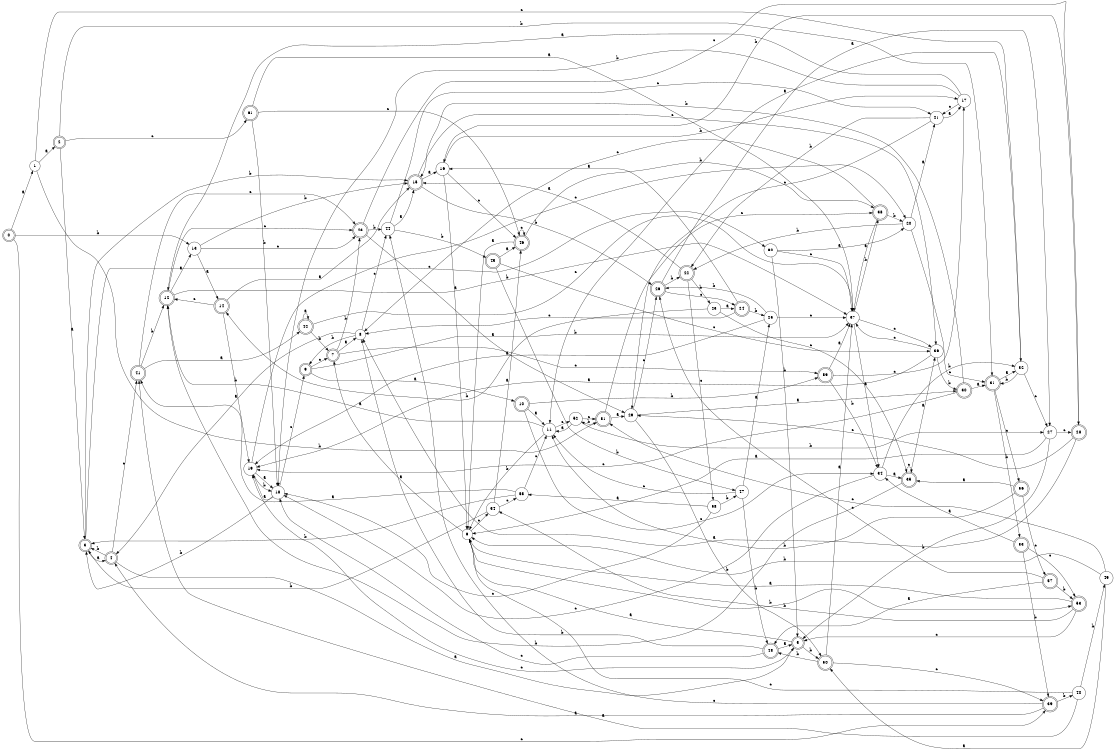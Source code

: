 digraph n50_1 {
__start0 [label="" shape="none"];

rankdir=LR;
size="8,5";

s0 [style="rounded,filled", color="black", fillcolor="white" shape="doublecircle", label="0"];
s1 [style="filled", color="black", fillcolor="white" shape="circle", label="1"];
s2 [style="rounded,filled", color="black", fillcolor="white" shape="doublecircle", label="2"];
s3 [style="rounded,filled", color="black", fillcolor="white" shape="doublecircle", label="3"];
s4 [style="rounded,filled", color="black", fillcolor="white" shape="doublecircle", label="4"];
s5 [style="rounded,filled", color="black", fillcolor="white" shape="doublecircle", label="5"];
s6 [style="filled", color="black", fillcolor="white" shape="circle", label="6"];
s7 [style="rounded,filled", color="black", fillcolor="white" shape="doublecircle", label="7"];
s8 [style="filled", color="black", fillcolor="white" shape="circle", label="8"];
s9 [style="rounded,filled", color="black", fillcolor="white" shape="doublecircle", label="9"];
s10 [style="rounded,filled", color="black", fillcolor="white" shape="doublecircle", label="10"];
s11 [style="filled", color="black", fillcolor="white" shape="circle", label="11"];
s12 [style="rounded,filled", color="black", fillcolor="white" shape="doublecircle", label="12"];
s13 [style="filled", color="black", fillcolor="white" shape="circle", label="13"];
s14 [style="rounded,filled", color="black", fillcolor="white" shape="doublecircle", label="14"];
s15 [style="rounded,filled", color="black", fillcolor="white" shape="doublecircle", label="15"];
s16 [style="filled", color="black", fillcolor="white" shape="circle", label="16"];
s17 [style="filled", color="black", fillcolor="white" shape="circle", label="17"];
s18 [style="filled", color="black", fillcolor="white" shape="circle", label="18"];
s19 [style="filled", color="black", fillcolor="white" shape="circle", label="19"];
s20 [style="filled", color="black", fillcolor="white" shape="circle", label="20"];
s21 [style="filled", color="black", fillcolor="white" shape="circle", label="21"];
s22 [style="rounded,filled", color="black", fillcolor="white" shape="doublecircle", label="22"];
s23 [style="filled", color="black", fillcolor="white" shape="circle", label="23"];
s24 [style="rounded,filled", color="black", fillcolor="white" shape="doublecircle", label="24"];
s25 [style="filled", color="black", fillcolor="white" shape="circle", label="25"];
s26 [style="rounded,filled", color="black", fillcolor="white" shape="doublecircle", label="26"];
s27 [style="filled", color="black", fillcolor="white" shape="circle", label="27"];
s28 [style="rounded,filled", color="black", fillcolor="white" shape="doublecircle", label="28"];
s29 [style="filled", color="black", fillcolor="white" shape="circle", label="29"];
s30 [style="rounded,filled", color="black", fillcolor="white" shape="doublecircle", label="30"];
s31 [style="rounded,filled", color="black", fillcolor="white" shape="doublecircle", label="31"];
s32 [style="filled", color="black", fillcolor="white" shape="circle", label="32"];
s33 [style="rounded,filled", color="black", fillcolor="white" shape="doublecircle", label="33"];
s34 [style="filled", color="black", fillcolor="white" shape="circle", label="34"];
s35 [style="rounded,filled", color="black", fillcolor="white" shape="doublecircle", label="35"];
s36 [style="filled", color="black", fillcolor="white" shape="circle", label="36"];
s37 [style="filled", color="black", fillcolor="white" shape="circle", label="37"];
s38 [style="rounded,filled", color="black", fillcolor="white" shape="doublecircle", label="38"];
s39 [style="rounded,filled", color="black", fillcolor="white" shape="doublecircle", label="39"];
s40 [style="filled", color="black", fillcolor="white" shape="circle", label="40"];
s41 [style="rounded,filled", color="black", fillcolor="white" shape="doublecircle", label="41"];
s42 [style="rounded,filled", color="black", fillcolor="white" shape="doublecircle", label="42"];
s43 [style="rounded,filled", color="black", fillcolor="white" shape="doublecircle", label="43"];
s44 [style="filled", color="black", fillcolor="white" shape="circle", label="44"];
s45 [style="rounded,filled", color="black", fillcolor="white" shape="doublecircle", label="45"];
s46 [style="rounded,filled", color="black", fillcolor="white" shape="doublecircle", label="46"];
s47 [style="filled", color="black", fillcolor="white" shape="circle", label="47"];
s48 [style="rounded,filled", color="black", fillcolor="white" shape="doublecircle", label="48"];
s49 [style="filled", color="black", fillcolor="white" shape="circle", label="49"];
s50 [style="rounded,filled", color="black", fillcolor="white" shape="doublecircle", label="50"];
s51 [style="rounded,filled", color="black", fillcolor="white" shape="doublecircle", label="51"];
s52 [style="filled", color="black", fillcolor="white" shape="circle", label="52"];
s53 [style="rounded,filled", color="black", fillcolor="white" shape="doublecircle", label="53"];
s54 [style="filled", color="black", fillcolor="white" shape="circle", label="54"];
s55 [style="filled", color="black", fillcolor="white" shape="circle", label="55"];
s56 [style="rounded,filled", color="black", fillcolor="white" shape="doublecircle", label="56"];
s57 [style="rounded,filled", color="black", fillcolor="white" shape="doublecircle", label="57"];
s58 [style="filled", color="black", fillcolor="white" shape="circle", label="58"];
s59 [style="rounded,filled", color="black", fillcolor="white" shape="doublecircle", label="59"];
s60 [style="filled", color="black", fillcolor="white" shape="circle", label="60"];
s61 [style="rounded,filled", color="black", fillcolor="white" shape="doublecircle", label="61"];
s0 -> s1 [label="a"];
s0 -> s13 [label="b"];
s0 -> s39 [label="c"];
s1 -> s2 [label="a"];
s1 -> s51 [label="b"];
s1 -> s32 [label="c"];
s2 -> s3 [label="a"];
s2 -> s31 [label="b"];
s2 -> s61 [label="c"];
s3 -> s4 [label="a"];
s3 -> s15 [label="b"];
s3 -> s60 [label="c"];
s4 -> s5 [label="a"];
s4 -> s3 [label="b"];
s4 -> s41 [label="c"];
s5 -> s6 [label="a"];
s5 -> s50 [label="b"];
s5 -> s19 [label="c"];
s6 -> s7 [label="a"];
s6 -> s53 [label="b"];
s6 -> s54 [label="c"];
s7 -> s8 [label="a"];
s7 -> s43 [label="b"];
s7 -> s59 [label="c"];
s8 -> s4 [label="a"];
s8 -> s9 [label="b"];
s8 -> s44 [label="c"];
s9 -> s10 [label="a"];
s9 -> s37 [label="b"];
s9 -> s7 [label="c"];
s10 -> s11 [label="a"];
s10 -> s59 [label="b"];
s10 -> s34 [label="c"];
s11 -> s12 [label="a"];
s11 -> s6 [label="b"];
s11 -> s52 [label="c"];
s12 -> s13 [label="a"];
s12 -> s37 [label="b"];
s12 -> s43 [label="c"];
s13 -> s14 [label="a"];
s13 -> s15 [label="b"];
s13 -> s43 [label="c"];
s14 -> s15 [label="a"];
s14 -> s19 [label="b"];
s14 -> s12 [label="c"];
s15 -> s16 [label="a"];
s15 -> s26 [label="b"];
s15 -> s36 [label="c"];
s16 -> s6 [label="a"];
s16 -> s17 [label="b"];
s16 -> s46 [label="c"];
s17 -> s12 [label="a"];
s17 -> s18 [label="b"];
s17 -> s21 [label="c"];
s18 -> s19 [label="a"];
s18 -> s3 [label="b"];
s18 -> s9 [label="c"];
s19 -> s18 [label="a"];
s19 -> s18 [label="b"];
s19 -> s20 [label="c"];
s20 -> s21 [label="a"];
s20 -> s22 [label="b"];
s20 -> s31 [label="c"];
s21 -> s17 [label="a"];
s21 -> s22 [label="b"];
s21 -> s29 [label="c"];
s22 -> s15 [label="a"];
s22 -> s23 [label="b"];
s22 -> s58 [label="c"];
s23 -> s24 [label="a"];
s23 -> s14 [label="b"];
s23 -> s35 [label="c"];
s24 -> s16 [label="a"];
s24 -> s25 [label="b"];
s24 -> s8 [label="c"];
s25 -> s19 [label="a"];
s25 -> s26 [label="b"];
s25 -> s37 [label="c"];
s26 -> s27 [label="a"];
s26 -> s22 [label="b"];
s26 -> s24 [label="c"];
s27 -> s6 [label="a"];
s27 -> s5 [label="b"];
s27 -> s28 [label="c"];
s28 -> s8 [label="a"];
s28 -> s16 [label="b"];
s28 -> s29 [label="c"];
s29 -> s30 [label="a"];
s29 -> s50 [label="b"];
s29 -> s26 [label="c"];
s30 -> s31 [label="a"];
s30 -> s15 [label="b"];
s30 -> s19 [label="c"];
s31 -> s32 [label="a"];
s31 -> s33 [label="b"];
s31 -> s56 [label="c"];
s32 -> s11 [label="a"];
s32 -> s31 [label="b"];
s32 -> s27 [label="c"];
s33 -> s34 [label="a"];
s33 -> s39 [label="b"];
s33 -> s53 [label="c"];
s34 -> s35 [label="a"];
s34 -> s32 [label="b"];
s34 -> s18 [label="c"];
s35 -> s36 [label="a"];
s35 -> s12 [label="b"];
s35 -> s35 [label="c"];
s36 -> s19 [label="a"];
s36 -> s30 [label="b"];
s36 -> s37 [label="c"];
s37 -> s34 [label="a"];
s37 -> s38 [label="b"];
s37 -> s36 [label="c"];
s38 -> s37 [label="a"];
s38 -> s20 [label="b"];
s38 -> s8 [label="c"];
s39 -> s4 [label="a"];
s39 -> s40 [label="b"];
s39 -> s44 [label="c"];
s40 -> s41 [label="a"];
s40 -> s49 [label="b"];
s40 -> s6 [label="c"];
s41 -> s42 [label="a"];
s41 -> s12 [label="b"];
s41 -> s43 [label="c"];
s42 -> s42 [label="a"];
s42 -> s7 [label="b"];
s42 -> s37 [label="c"];
s43 -> s29 [label="a"];
s43 -> s44 [label="b"];
s43 -> s28 [label="c"];
s44 -> s15 [label="a"];
s44 -> s45 [label="b"];
s44 -> s21 [label="c"];
s45 -> s46 [label="a"];
s45 -> s47 [label="b"];
s45 -> s36 [label="c"];
s46 -> s6 [label="a"];
s46 -> s38 [label="b"];
s46 -> s46 [label="c"];
s47 -> s25 [label="a"];
s47 -> s48 [label="b"];
s47 -> s11 [label="c"];
s48 -> s5 [label="a"];
s48 -> s8 [label="b"];
s48 -> s18 [label="c"];
s49 -> s50 [label="a"];
s49 -> s6 [label="b"];
s49 -> s51 [label="c"];
s50 -> s37 [label="a"];
s50 -> s48 [label="b"];
s50 -> s39 [label="c"];
s51 -> s29 [label="a"];
s51 -> s52 [label="b"];
s51 -> s38 [label="c"];
s52 -> s11 [label="a"];
s52 -> s27 [label="b"];
s52 -> s51 [label="c"];
s53 -> s6 [label="a"];
s53 -> s54 [label="b"];
s53 -> s5 [label="c"];
s54 -> s46 [label="a"];
s54 -> s3 [label="b"];
s54 -> s55 [label="c"];
s55 -> s41 [label="a"];
s55 -> s3 [label="b"];
s55 -> s11 [label="c"];
s56 -> s35 [label="a"];
s56 -> s11 [label="b"];
s56 -> s57 [label="c"];
s57 -> s48 [label="a"];
s57 -> s53 [label="b"];
s57 -> s26 [label="c"];
s58 -> s55 [label="a"];
s58 -> s47 [label="b"];
s58 -> s18 [label="c"];
s59 -> s37 [label="a"];
s59 -> s34 [label="b"];
s59 -> s17 [label="c"];
s60 -> s20 [label="a"];
s60 -> s5 [label="b"];
s60 -> s37 [label="c"];
s61 -> s37 [label="a"];
s61 -> s18 [label="b"];
s61 -> s46 [label="c"];

}